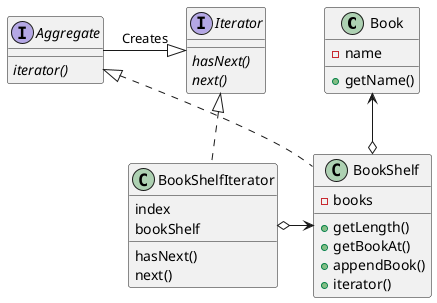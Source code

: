 @startuml

class Book{
    -name
    +getName()
}
class BookShelf{
    -books
    +getLength()
    +getBookAt()
    +appendBook()
    +iterator()
}
class BookShelfIterator{
index
bookShelf
hasNext()
next()
}

interface Iterator{
{abstract}hasNext()
{abstract}next()
}
interface Aggregate{
{abstract}iterator()
}

Iterator <|-l- Aggregate : Creates
Iterator <|.. BookShelfIterator
Aggregate <|.. BookShelf
BookShelf <-l-o BookShelfIterator
Book <-d-o BookShelf

@enduml